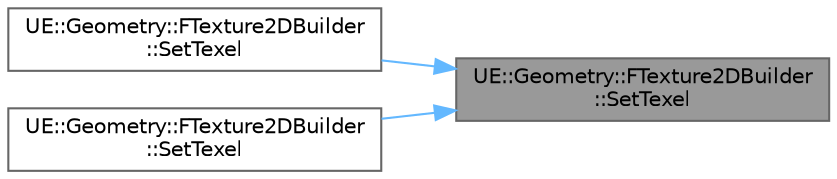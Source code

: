 digraph "UE::Geometry::FTexture2DBuilder::SetTexel"
{
 // INTERACTIVE_SVG=YES
 // LATEX_PDF_SIZE
  bgcolor="transparent";
  edge [fontname=Helvetica,fontsize=10,labelfontname=Helvetica,labelfontsize=10];
  node [fontname=Helvetica,fontsize=10,shape=box,height=0.2,width=0.4];
  rankdir="RL";
  Node1 [id="Node000001",label="UE::Geometry::FTexture2DBuilder\l::SetTexel",height=0.2,width=0.4,color="gray40", fillcolor="grey60", style="filled", fontcolor="black",tooltip="Set the texel at the given X/Y coordinates to the given FColor."];
  Node1 -> Node2 [id="edge1_Node000001_Node000002",dir="back",color="steelblue1",style="solid",tooltip=" "];
  Node2 [id="Node000002",label="UE::Geometry::FTexture2DBuilder\l::SetTexel",height=0.2,width=0.4,color="grey40", fillcolor="white", style="filled",URL="$df/df5/classUE_1_1Geometry_1_1FTexture2DBuilder.html#a6d55b992b5e5ed9e96a875c494d76a99",tooltip="Set the texel at the given linear index to the given FColor."];
  Node1 -> Node3 [id="edge2_Node000001_Node000003",dir="back",color="steelblue1",style="solid",tooltip=" "];
  Node3 [id="Node000003",label="UE::Geometry::FTexture2DBuilder\l::SetTexel",height=0.2,width=0.4,color="grey40", fillcolor="white", style="filled",URL="$df/df5/classUE_1_1Geometry_1_1FTexture2DBuilder.html#a628bfefe8a1ab8c7647fd7c869d61702",tooltip="Set the texel at the given linear index to the given FFloat16Color."];
}
